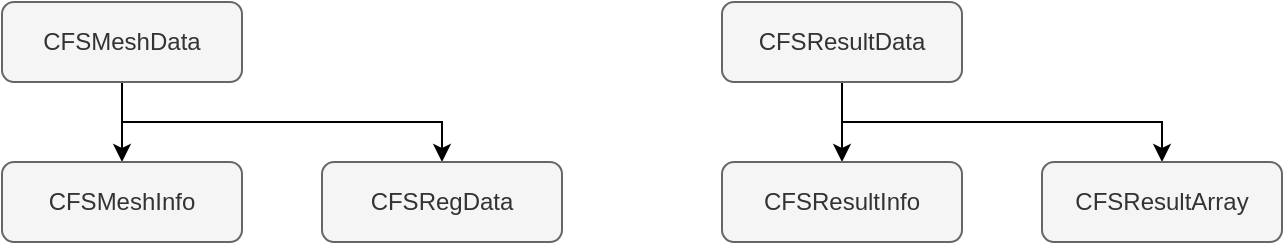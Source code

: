<mxfile version="24.2.5" type="device" pages="6">
  <diagram name="Page-1" id="GORWww174EwCNjl5X41q">
    <mxGraphModel dx="1434" dy="822" grid="1" gridSize="10" guides="1" tooltips="1" connect="1" arrows="1" fold="1" page="1" pageScale="1" pageWidth="827" pageHeight="1169" math="0" shadow="0">
      <root>
        <mxCell id="O-n_4JGX8ovtJosGf-Kp-0" />
        <mxCell id="O-n_4JGX8ovtJosGf-Kp-1" parent="O-n_4JGX8ovtJosGf-Kp-0" />
        <mxCell id="fwk0Oy7W2BTvmklu4H2G-15" style="edgeStyle=orthogonalEdgeStyle;rounded=0;orthogonalLoop=1;jettySize=auto;html=1;exitX=0.5;exitY=1;exitDx=0;exitDy=0;entryX=0.5;entryY=0;entryDx=0;entryDy=0;" parent="O-n_4JGX8ovtJosGf-Kp-1" source="fwk0Oy7W2BTvmklu4H2G-0" target="fwk0Oy7W2BTvmklu4H2G-1" edge="1">
          <mxGeometry relative="1" as="geometry" />
        </mxCell>
        <mxCell id="fwk0Oy7W2BTvmklu4H2G-16" style="edgeStyle=orthogonalEdgeStyle;rounded=0;orthogonalLoop=1;jettySize=auto;html=1;exitX=0.5;exitY=1;exitDx=0;exitDy=0;entryX=0.5;entryY=0;entryDx=0;entryDy=0;" parent="O-n_4JGX8ovtJosGf-Kp-1" source="fwk0Oy7W2BTvmklu4H2G-0" target="fwk0Oy7W2BTvmklu4H2G-2" edge="1">
          <mxGeometry relative="1" as="geometry" />
        </mxCell>
        <mxCell id="fwk0Oy7W2BTvmklu4H2G-0" value="CFSMeshData" style="rounded=1;whiteSpace=wrap;html=1;fillColor=#f5f5f5;fontColor=#333333;strokeColor=#666666;" parent="O-n_4JGX8ovtJosGf-Kp-1" vertex="1">
          <mxGeometry x="80" y="240" width="120" height="40" as="geometry" />
        </mxCell>
        <mxCell id="fwk0Oy7W2BTvmklu4H2G-1" value="CFSMeshInfo" style="rounded=1;whiteSpace=wrap;html=1;fillColor=#f5f5f5;fontColor=#333333;strokeColor=#666666;" parent="O-n_4JGX8ovtJosGf-Kp-1" vertex="1">
          <mxGeometry x="80" y="320" width="120" height="40" as="geometry" />
        </mxCell>
        <mxCell id="fwk0Oy7W2BTvmklu4H2G-2" value="CFSRegData" style="rounded=1;whiteSpace=wrap;html=1;fillColor=#f5f5f5;fontColor=#333333;strokeColor=#666666;" parent="O-n_4JGX8ovtJosGf-Kp-1" vertex="1">
          <mxGeometry x="240" y="320" width="120" height="40" as="geometry" />
        </mxCell>
        <mxCell id="fwk0Oy7W2BTvmklu4H2G-8" style="edgeStyle=orthogonalEdgeStyle;rounded=0;orthogonalLoop=1;jettySize=auto;html=1;exitX=0.5;exitY=1;exitDx=0;exitDy=0;entryX=0.5;entryY=0;entryDx=0;entryDy=0;" parent="O-n_4JGX8ovtJosGf-Kp-1" source="fwk0Oy7W2BTvmklu4H2G-4" target="fwk0Oy7W2BTvmklu4H2G-5" edge="1">
          <mxGeometry relative="1" as="geometry" />
        </mxCell>
        <mxCell id="fwk0Oy7W2BTvmklu4H2G-9" style="edgeStyle=orthogonalEdgeStyle;rounded=0;orthogonalLoop=1;jettySize=auto;html=1;exitX=0.5;exitY=1;exitDx=0;exitDy=0;entryX=0.5;entryY=0;entryDx=0;entryDy=0;" parent="O-n_4JGX8ovtJosGf-Kp-1" source="fwk0Oy7W2BTvmklu4H2G-4" target="fwk0Oy7W2BTvmklu4H2G-6" edge="1">
          <mxGeometry relative="1" as="geometry" />
        </mxCell>
        <mxCell id="fwk0Oy7W2BTvmklu4H2G-4" value="CFSResultData" style="rounded=1;whiteSpace=wrap;html=1;fillColor=#f5f5f5;fontColor=#333333;strokeColor=#666666;" parent="O-n_4JGX8ovtJosGf-Kp-1" vertex="1">
          <mxGeometry x="440" y="240" width="120" height="40" as="geometry" />
        </mxCell>
        <mxCell id="fwk0Oy7W2BTvmklu4H2G-5" value="CFSResultInfo" style="rounded=1;whiteSpace=wrap;html=1;fillColor=#f5f5f5;fontColor=#333333;strokeColor=#666666;" parent="O-n_4JGX8ovtJosGf-Kp-1" vertex="1">
          <mxGeometry x="440" y="320" width="120" height="40" as="geometry" />
        </mxCell>
        <mxCell id="fwk0Oy7W2BTvmklu4H2G-6" value="CFSResultArray" style="rounded=1;whiteSpace=wrap;html=1;fillColor=#f5f5f5;fontColor=#333333;strokeColor=#666666;" parent="O-n_4JGX8ovtJosGf-Kp-1" vertex="1">
          <mxGeometry x="600" y="320" width="120" height="40" as="geometry" />
        </mxCell>
      </root>
    </mxGraphModel>
  </diagram>
  <diagram id="qOEJrdRMchcxRtVpQqsM" name="Page-2">
    <mxGraphModel dx="1434" dy="822" grid="1" gridSize="10" guides="1" tooltips="1" connect="1" arrows="1" fold="1" page="1" pageScale="1" pageWidth="827" pageHeight="1169" math="0" shadow="0">
      <root>
        <mxCell id="0" />
        <mxCell id="1" parent="0" />
        <mxCell id="lhw6A8s5XD66u9EGGaQC-1" style="edgeStyle=orthogonalEdgeStyle;rounded=0;orthogonalLoop=1;jettySize=auto;html=1;exitX=0.5;exitY=1;exitDx=0;exitDy=0;entryX=0.5;entryY=0;entryDx=0;entryDy=0;" parent="1" source="lhw6A8s5XD66u9EGGaQC-6" target="lhw6A8s5XD66u9EGGaQC-7" edge="1">
          <mxGeometry relative="1" as="geometry" />
        </mxCell>
        <mxCell id="lhw6A8s5XD66u9EGGaQC-2" style="edgeStyle=orthogonalEdgeStyle;rounded=0;orthogonalLoop=1;jettySize=auto;html=1;exitX=0.5;exitY=1;exitDx=0;exitDy=0;entryX=0.5;entryY=0;entryDx=0;entryDy=0;" parent="1" source="lhw6A8s5XD66u9EGGaQC-6" target="lhw6A8s5XD66u9EGGaQC-8" edge="1">
          <mxGeometry relative="1" as="geometry" />
        </mxCell>
        <mxCell id="lhw6A8s5XD66u9EGGaQC-3" style="edgeStyle=orthogonalEdgeStyle;rounded=0;orthogonalLoop=1;jettySize=auto;html=1;exitX=0.5;exitY=1;exitDx=0;exitDy=0;entryX=0.5;entryY=0;entryDx=0;entryDy=0;" parent="1" source="lhw6A8s5XD66u9EGGaQC-6" target="lhw6A8s5XD66u9EGGaQC-13" edge="1">
          <mxGeometry relative="1" as="geometry" />
        </mxCell>
        <mxCell id="lhw6A8s5XD66u9EGGaQC-4" style="edgeStyle=orthogonalEdgeStyle;rounded=0;orthogonalLoop=1;jettySize=auto;html=1;exitX=0.5;exitY=1;exitDx=0;exitDy=0;entryX=0.5;entryY=0;entryDx=0;entryDy=0;" parent="1" source="lhw6A8s5XD66u9EGGaQC-6" target="lhw6A8s5XD66u9EGGaQC-14" edge="1">
          <mxGeometry relative="1" as="geometry" />
        </mxCell>
        <mxCell id="lhw6A8s5XD66u9EGGaQC-5" style="edgeStyle=orthogonalEdgeStyle;rounded=0;orthogonalLoop=1;jettySize=auto;html=1;exitX=0.5;exitY=1;exitDx=0;exitDy=0;entryX=0.5;entryY=0;entryDx=0;entryDy=0;" parent="1" source="lhw6A8s5XD66u9EGGaQC-6" target="lhw6A8s5XD66u9EGGaQC-15" edge="1">
          <mxGeometry relative="1" as="geometry" />
        </mxCell>
        <mxCell id="lhw6A8s5XD66u9EGGaQC-6" value="CFSMeshData object" style="rounded=1;whiteSpace=wrap;html=1;fillColor=#fff2cc;strokeColor=#d6b656;" parent="1" vertex="1">
          <mxGeometry x="120" y="280" width="760" height="40" as="geometry" />
        </mxCell>
        <mxCell id="lhw6A8s5XD66u9EGGaQC-7" value="MeshInfo" style="rounded=1;whiteSpace=wrap;html=1;fillColor=#ffe6cc;strokeColor=#d79b00;" parent="1" vertex="1">
          <mxGeometry x="120" y="360" width="120" height="40" as="geometry" />
        </mxCell>
        <mxCell id="lhw6A8s5XD66u9EGGaQC-8" value="Regions" style="rounded=1;whiteSpace=wrap;html=1;fillColor=#ffe6cc;strokeColor=#d79b00;" parent="1" vertex="1">
          <mxGeometry x="280" y="360" width="120" height="40" as="geometry" />
        </mxCell>
        <mxCell id="lhw6A8s5XD66u9EGGaQC-9" value="CFSMeshInfo" style="rounded=1;whiteSpace=wrap;html=1;fillColor=#f5f5f5;fontColor=#333333;strokeColor=#666666;" parent="1" vertex="1">
          <mxGeometry x="120" y="400" width="120" height="40" as="geometry" />
        </mxCell>
        <mxCell id="lhw6A8s5XD66u9EGGaQC-10" value="CFSRegData" style="rounded=1;whiteSpace=wrap;html=1;fillColor=#f5f5f5;fontColor=#333333;strokeColor=#666666;" parent="1" vertex="1">
          <mxGeometry x="280" y="400" width="120" height="40" as="geometry" />
        </mxCell>
        <mxCell id="lhw6A8s5XD66u9EGGaQC-11" value="CFSRegData" style="rounded=1;whiteSpace=wrap;html=1;fillColor=#f5f5f5;fontColor=#333333;strokeColor=#666666;" parent="1" vertex="1">
          <mxGeometry x="280" y="440" width="120" height="40" as="geometry" />
        </mxCell>
        <mxCell id="lhw6A8s5XD66u9EGGaQC-12" value="CFSRegData" style="rounded=1;whiteSpace=wrap;html=1;fillColor=#f5f5f5;fontColor=#333333;strokeColor=#666666;" parent="1" vertex="1">
          <mxGeometry x="280" y="480" width="120" height="40" as="geometry" />
        </mxCell>
        <mxCell id="lhw6A8s5XD66u9EGGaQC-13" value="Coordinates" style="rounded=1;whiteSpace=wrap;html=1;fillColor=#ffe6cc;strokeColor=#d79b00;" parent="1" vertex="1">
          <mxGeometry x="440" y="360" width="120" height="40" as="geometry" />
        </mxCell>
        <mxCell id="lhw6A8s5XD66u9EGGaQC-14" value="Connectivity" style="rounded=1;whiteSpace=wrap;html=1;fillColor=#ffe6cc;strokeColor=#d79b00;" parent="1" vertex="1">
          <mxGeometry x="600" y="360" width="120" height="40" as="geometry" />
        </mxCell>
        <mxCell id="lhw6A8s5XD66u9EGGaQC-15" value="Types" style="rounded=1;whiteSpace=wrap;html=1;fillColor=#ffe6cc;strokeColor=#d79b00;" parent="1" vertex="1">
          <mxGeometry x="760" y="360" width="120" height="40" as="geometry" />
        </mxCell>
        <mxCell id="lhw6A8s5XD66u9EGGaQC-16" value="numpy.ndarray" style="rounded=1;whiteSpace=wrap;html=1;fillColor=#f5f5f5;fontColor=#333333;strokeColor=#666666;" parent="1" vertex="1">
          <mxGeometry x="440" y="400" width="120" height="40" as="geometry" />
        </mxCell>
        <mxCell id="lhw6A8s5XD66u9EGGaQC-17" value="numpy.ndarray" style="rounded=1;whiteSpace=wrap;html=1;fillColor=#f5f5f5;fontColor=#333333;strokeColor=#666666;" parent="1" vertex="1">
          <mxGeometry x="600" y="400" width="120" height="40" as="geometry" />
        </mxCell>
        <mxCell id="lhw6A8s5XD66u9EGGaQC-18" value="numpy.ndarray" style="rounded=1;whiteSpace=wrap;html=1;fillColor=#f5f5f5;fontColor=#333333;strokeColor=#666666;" parent="1" vertex="1">
          <mxGeometry x="760" y="400" width="120" height="40" as="geometry" />
        </mxCell>
      </root>
    </mxGraphModel>
  </diagram>
  <diagram id="b7B1ywzsbERHk_eLvwhG" name="Page-3">
    <mxGraphModel dx="1434" dy="822" grid="1" gridSize="10" guides="1" tooltips="1" connect="1" arrows="1" fold="1" page="1" pageScale="1" pageWidth="827" pageHeight="1169" math="0" shadow="0">
      <root>
        <mxCell id="0" />
        <mxCell id="1" parent="0" />
        <mxCell id="2R4-ejPmuQ6YGznsxVQb-1" style="edgeStyle=orthogonalEdgeStyle;rounded=0;orthogonalLoop=1;jettySize=auto;html=1;exitX=0.5;exitY=1;exitDx=0;exitDy=0;entryX=0.5;entryY=0;entryDx=0;entryDy=0;" parent="1" source="2R4-ejPmuQ6YGznsxVQb-6" target="2R4-ejPmuQ6YGznsxVQb-7" edge="1">
          <mxGeometry relative="1" as="geometry" />
        </mxCell>
        <mxCell id="2R4-ejPmuQ6YGznsxVQb-2" style="edgeStyle=orthogonalEdgeStyle;rounded=0;orthogonalLoop=1;jettySize=auto;html=1;exitX=0.5;exitY=1;exitDx=0;exitDy=0;entryX=0.5;entryY=0;entryDx=0;entryDy=0;" parent="1" source="2R4-ejPmuQ6YGznsxVQb-6" target="2R4-ejPmuQ6YGznsxVQb-8" edge="1">
          <mxGeometry relative="1" as="geometry" />
        </mxCell>
        <mxCell id="2R4-ejPmuQ6YGznsxVQb-3" style="edgeStyle=orthogonalEdgeStyle;rounded=0;orthogonalLoop=1;jettySize=auto;html=1;exitX=0.5;exitY=1;exitDx=0;exitDy=0;entryX=0.5;entryY=0;entryDx=0;entryDy=0;" parent="1" source="2R4-ejPmuQ6YGznsxVQb-6" target="2R4-ejPmuQ6YGznsxVQb-9" edge="1">
          <mxGeometry relative="1" as="geometry" />
        </mxCell>
        <mxCell id="2R4-ejPmuQ6YGznsxVQb-4" style="edgeStyle=orthogonalEdgeStyle;rounded=0;orthogonalLoop=1;jettySize=auto;html=1;exitX=0.5;exitY=1;exitDx=0;exitDy=0;entryX=0.5;entryY=0;entryDx=0;entryDy=0;" parent="1" source="2R4-ejPmuQ6YGznsxVQb-6" target="2R4-ejPmuQ6YGznsxVQb-10" edge="1">
          <mxGeometry relative="1" as="geometry" />
        </mxCell>
        <mxCell id="2R4-ejPmuQ6YGznsxVQb-5" style="edgeStyle=orthogonalEdgeStyle;rounded=0;orthogonalLoop=1;jettySize=auto;html=1;exitX=0.5;exitY=1;exitDx=0;exitDy=0;entryX=0.5;entryY=0;entryDx=0;entryDy=0;" parent="1" source="2R4-ejPmuQ6YGznsxVQb-6" target="2R4-ejPmuQ6YGznsxVQb-11" edge="1">
          <mxGeometry relative="1" as="geometry" />
        </mxCell>
        <mxCell id="2R4-ejPmuQ6YGznsxVQb-6" value="CFSRegData object" style="rounded=1;whiteSpace=wrap;html=1;fillColor=#fff2cc;strokeColor=#d6b656;" parent="1" vertex="1">
          <mxGeometry x="120" y="520" width="760" height="40" as="geometry" />
        </mxCell>
        <mxCell id="2R4-ejPmuQ6YGznsxVQb-7" value="Name" style="rounded=1;whiteSpace=wrap;html=1;fillColor=#ffe6cc;strokeColor=#d79b00;" parent="1" vertex="1">
          <mxGeometry x="120" y="600" width="120" height="40" as="geometry" />
        </mxCell>
        <mxCell id="2R4-ejPmuQ6YGznsxVQb-8" value="Nodes" style="rounded=1;whiteSpace=wrap;html=1;fillColor=#ffe6cc;strokeColor=#d79b00;" parent="1" vertex="1">
          <mxGeometry x="280" y="600" width="120" height="40" as="geometry" />
        </mxCell>
        <mxCell id="2R4-ejPmuQ6YGznsxVQb-9" value="Elements" style="rounded=1;whiteSpace=wrap;html=1;fillColor=#ffe6cc;strokeColor=#d79b00;" parent="1" vertex="1">
          <mxGeometry x="440" y="600" width="120" height="40" as="geometry" />
        </mxCell>
        <mxCell id="2R4-ejPmuQ6YGznsxVQb-10" value="Dimension" style="rounded=1;whiteSpace=wrap;html=1;fillColor=#ffe6cc;strokeColor=#d79b00;" parent="1" vertex="1">
          <mxGeometry x="600" y="600" width="120" height="40" as="geometry" />
        </mxCell>
        <mxCell id="2R4-ejPmuQ6YGznsxVQb-11" value="IsGroup" style="rounded=1;whiteSpace=wrap;html=1;fillColor=#ffe6cc;strokeColor=#d79b00;" parent="1" vertex="1">
          <mxGeometry x="760" y="600" width="120" height="40" as="geometry" />
        </mxCell>
        <mxCell id="2R4-ejPmuQ6YGznsxVQb-12" value="numpy.ndarray" style="rounded=1;whiteSpace=wrap;html=1;fillColor=#f5f5f5;fontColor=#333333;strokeColor=#666666;" parent="1" vertex="1">
          <mxGeometry x="280" y="640" width="120" height="40" as="geometry" />
        </mxCell>
        <mxCell id="2R4-ejPmuQ6YGznsxVQb-13" value="numpy.ndarray" style="rounded=1;whiteSpace=wrap;html=1;fillColor=#f5f5f5;fontColor=#333333;strokeColor=#666666;" parent="1" vertex="1">
          <mxGeometry x="440" y="640" width="120" height="40" as="geometry" />
        </mxCell>
        <mxCell id="2R4-ejPmuQ6YGznsxVQb-14" value="int" style="rounded=1;whiteSpace=wrap;html=1;fillColor=#f5f5f5;fontColor=#333333;strokeColor=#666666;" parent="1" vertex="1">
          <mxGeometry x="600" y="640" width="120" height="40" as="geometry" />
        </mxCell>
        <mxCell id="2R4-ejPmuQ6YGznsxVQb-15" value="bool" style="rounded=1;whiteSpace=wrap;html=1;fillColor=#f5f5f5;fontColor=#333333;strokeColor=#666666;" parent="1" vertex="1">
          <mxGeometry x="760" y="640" width="120" height="40" as="geometry" />
        </mxCell>
        <mxCell id="2R4-ejPmuQ6YGznsxVQb-16" value="str" style="rounded=1;whiteSpace=wrap;html=1;fillColor=#f5f5f5;fontColor=#333333;strokeColor=#666666;" parent="1" vertex="1">
          <mxGeometry x="120" y="640" width="120" height="40" as="geometry" />
        </mxCell>
      </root>
    </mxGraphModel>
  </diagram>
  <diagram id="M0kQHwcc3P6htCn-EVzE" name="Page-4">
    <mxGraphModel dx="1434" dy="-347" grid="1" gridSize="10" guides="1" tooltips="1" connect="1" arrows="1" fold="1" page="1" pageScale="1" pageWidth="827" pageHeight="1169" math="0" shadow="0">
      <root>
        <mxCell id="0" />
        <mxCell id="1" parent="0" />
        <mxCell id="rZRJt_9YZqW8NxeU_I9Z-1" style="edgeStyle=orthogonalEdgeStyle;rounded=0;orthogonalLoop=1;jettySize=auto;html=1;exitX=0.5;exitY=1;exitDx=0;exitDy=0;entryX=0.5;entryY=0;entryDx=0;entryDy=0;" parent="1" source="rZRJt_9YZqW8NxeU_I9Z-6" target="rZRJt_9YZqW8NxeU_I9Z-9" edge="1">
          <mxGeometry relative="1" as="geometry" />
        </mxCell>
        <mxCell id="rZRJt_9YZqW8NxeU_I9Z-2" style="edgeStyle=orthogonalEdgeStyle;rounded=0;orthogonalLoop=1;jettySize=auto;html=1;exitX=0.5;exitY=1;exitDx=0;exitDy=0;entryX=0.5;entryY=0;entryDx=0;entryDy=0;" parent="1" source="rZRJt_9YZqW8NxeU_I9Z-6" target="rZRJt_9YZqW8NxeU_I9Z-8" edge="1">
          <mxGeometry relative="1" as="geometry" />
        </mxCell>
        <mxCell id="rZRJt_9YZqW8NxeU_I9Z-3" style="edgeStyle=orthogonalEdgeStyle;rounded=0;orthogonalLoop=1;jettySize=auto;html=1;exitX=0.5;exitY=1;exitDx=0;exitDy=0;" parent="1" source="rZRJt_9YZqW8NxeU_I9Z-6" target="rZRJt_9YZqW8NxeU_I9Z-10" edge="1">
          <mxGeometry relative="1" as="geometry" />
        </mxCell>
        <mxCell id="rZRJt_9YZqW8NxeU_I9Z-4" style="edgeStyle=orthogonalEdgeStyle;rounded=0;orthogonalLoop=1;jettySize=auto;html=1;exitX=0.5;exitY=1;exitDx=0;exitDy=0;" parent="1" source="rZRJt_9YZqW8NxeU_I9Z-6" target="rZRJt_9YZqW8NxeU_I9Z-11" edge="1">
          <mxGeometry relative="1" as="geometry" />
        </mxCell>
        <mxCell id="rZRJt_9YZqW8NxeU_I9Z-5" style="edgeStyle=orthogonalEdgeStyle;rounded=0;orthogonalLoop=1;jettySize=auto;html=1;exitX=0.5;exitY=1;exitDx=0;exitDy=0;entryX=0.5;entryY=0;entryDx=0;entryDy=0;" parent="1" source="rZRJt_9YZqW8NxeU_I9Z-6" target="rZRJt_9YZqW8NxeU_I9Z-12" edge="1">
          <mxGeometry relative="1" as="geometry" />
        </mxCell>
        <mxCell id="rZRJt_9YZqW8NxeU_I9Z-6" value="CFSResultData object" style="rounded=1;whiteSpace=wrap;html=1;fillColor=#fff2cc;strokeColor=#d6b656;" parent="1" vertex="1">
          <mxGeometry x="40" y="1280" width="760" height="40" as="geometry" />
        </mxCell>
        <mxCell id="rZRJt_9YZqW8NxeU_I9Z-7" value="cfs_analysis_type" style="rounded=1;whiteSpace=wrap;html=1;fillColor=#f5f5f5;fontColor=#333333;strokeColor=#666666;" parent="1" vertex="1">
          <mxGeometry x="40" y="1400" width="120" height="40" as="geometry" />
        </mxCell>
        <mxCell id="rZRJt_9YZqW8NxeU_I9Z-8" value="MultiStepID" style="rounded=1;whiteSpace=wrap;html=1;fillColor=#ffe6cc;strokeColor=#d79b00;" parent="1" vertex="1">
          <mxGeometry x="200" y="1360" width="120" height="40" as="geometry" />
        </mxCell>
        <mxCell id="rZRJt_9YZqW8NxeU_I9Z-9" value="AnalysisType" style="rounded=1;whiteSpace=wrap;html=1;fillColor=#ffe6cc;strokeColor=#d79b00;" parent="1" vertex="1">
          <mxGeometry x="40" y="1360" width="120" height="40" as="geometry" />
        </mxCell>
        <mxCell id="rZRJt_9YZqW8NxeU_I9Z-10" value="Data" style="rounded=1;whiteSpace=wrap;html=1;fillColor=#ffe6cc;strokeColor=#d79b00;" parent="1" vertex="1">
          <mxGeometry x="360" y="1360" width="120" height="40" as="geometry" />
        </mxCell>
        <mxCell id="rZRJt_9YZqW8NxeU_I9Z-11" value="ResultInfo" style="rounded=1;whiteSpace=wrap;html=1;fillColor=#e1d5e7;strokeColor=#9673a6;" parent="1" vertex="1">
          <mxGeometry x="520" y="1360" width="120" height="40" as="geometry" />
        </mxCell>
        <mxCell id="rZRJt_9YZqW8NxeU_I9Z-12" value="StepValues" style="rounded=1;whiteSpace=wrap;html=1;fillColor=#e1d5e7;strokeColor=#9673a6;" parent="1" vertex="1">
          <mxGeometry x="680" y="1360" width="120" height="40" as="geometry" />
        </mxCell>
        <mxCell id="rZRJt_9YZqW8NxeU_I9Z-13" value="int" style="rounded=1;whiteSpace=wrap;html=1;fillColor=#f5f5f5;fontColor=#333333;strokeColor=#666666;" parent="1" vertex="1">
          <mxGeometry x="200" y="1400" width="120" height="40" as="geometry" />
        </mxCell>
        <mxCell id="rZRJt_9YZqW8NxeU_I9Z-14" value="numpy.ndarray" style="rounded=1;whiteSpace=wrap;html=1;fillColor=#f5f5f5;fontColor=#333333;strokeColor=#666666;" parent="1" vertex="1">
          <mxGeometry x="680" y="1400" width="120" height="40" as="geometry" />
        </mxCell>
        <mxCell id="rZRJt_9YZqW8NxeU_I9Z-15" value="CFSResultArray" style="rounded=1;whiteSpace=wrap;html=1;fillColor=#f5f5f5;fontColor=#333333;strokeColor=#666666;" parent="1" vertex="1">
          <mxGeometry x="360" y="1400" width="120" height="40" as="geometry" />
        </mxCell>
        <mxCell id="rZRJt_9YZqW8NxeU_I9Z-16" value="CFSResultInfo" style="rounded=1;whiteSpace=wrap;html=1;fillColor=#f5f5f5;fontColor=#333333;strokeColor=#666666;" parent="1" vertex="1">
          <mxGeometry x="520" y="1400" width="120" height="40" as="geometry" />
        </mxCell>
        <mxCell id="rZRJt_9YZqW8NxeU_I9Z-17" value="CFSResultArray" style="rounded=1;whiteSpace=wrap;html=1;fillColor=#f5f5f5;fontColor=#333333;strokeColor=#666666;" parent="1" vertex="1">
          <mxGeometry x="360" y="1440" width="120" height="40" as="geometry" />
        </mxCell>
        <mxCell id="rZRJt_9YZqW8NxeU_I9Z-18" value="CFSResultArray" style="rounded=1;whiteSpace=wrap;html=1;fillColor=#f5f5f5;fontColor=#333333;strokeColor=#666666;" parent="1" vertex="1">
          <mxGeometry x="360" y="1480" width="120" height="40" as="geometry" />
        </mxCell>
        <mxCell id="rZRJt_9YZqW8NxeU_I9Z-19" value="CFSResultInfo" style="rounded=1;whiteSpace=wrap;html=1;fillColor=#f5f5f5;fontColor=#333333;strokeColor=#666666;" parent="1" vertex="1">
          <mxGeometry x="520" y="1440" width="120" height="40" as="geometry" />
        </mxCell>
        <mxCell id="rZRJt_9YZqW8NxeU_I9Z-20" value="CFSResultInfo" style="rounded=1;whiteSpace=wrap;html=1;fillColor=#f5f5f5;fontColor=#333333;strokeColor=#666666;" parent="1" vertex="1">
          <mxGeometry x="520" y="1480" width="120" height="40" as="geometry" />
        </mxCell>
      </root>
    </mxGraphModel>
  </diagram>
  <diagram id="ZH08NtW8nQ2Gl8iH_SZN" name="Page-5">
    <mxGraphModel dx="1434" dy="-347" grid="1" gridSize="10" guides="1" tooltips="1" connect="1" arrows="1" fold="1" page="1" pageScale="1" pageWidth="827" pageHeight="1169" math="0" shadow="0">
      <root>
        <mxCell id="0" />
        <mxCell id="1" parent="0" />
        <mxCell id="7zzRHOXIroybPSx4t4YR-43" style="edgeStyle=orthogonalEdgeStyle;rounded=0;orthogonalLoop=1;jettySize=auto;html=1;exitX=0.5;exitY=1;exitDx=0;exitDy=0;entryX=0.5;entryY=0;entryDx=0;entryDy=0;" parent="1" source="7zzRHOXIroybPSx4t4YR-6" target="7zzRHOXIroybPSx4t4YR-33" edge="1">
          <mxGeometry relative="1" as="geometry">
            <Array as="points">
              <mxPoint x="580" y="1260" />
              <mxPoint x="220" y="1260" />
            </Array>
          </mxGeometry>
        </mxCell>
        <mxCell id="7zzRHOXIroybPSx4t4YR-45" style="edgeStyle=orthogonalEdgeStyle;rounded=0;orthogonalLoop=1;jettySize=auto;html=1;exitX=0.5;exitY=1;exitDx=0;exitDy=0;entryX=0.5;entryY=0;entryDx=0;entryDy=0;" parent="1" source="7zzRHOXIroybPSx4t4YR-6" target="7zzRHOXIroybPSx4t4YR-35" edge="1">
          <mxGeometry relative="1" as="geometry">
            <Array as="points">
              <mxPoint x="580" y="1260" />
              <mxPoint x="380" y="1260" />
            </Array>
          </mxGeometry>
        </mxCell>
        <mxCell id="7zzRHOXIroybPSx4t4YR-46" style="edgeStyle=orthogonalEdgeStyle;rounded=0;orthogonalLoop=1;jettySize=auto;html=1;exitX=0.5;exitY=1;exitDx=0;exitDy=0;entryX=0.5;entryY=0;entryDx=0;entryDy=0;" parent="1" source="7zzRHOXIroybPSx4t4YR-6" target="7zzRHOXIroybPSx4t4YR-37" edge="1">
          <mxGeometry relative="1" as="geometry">
            <Array as="points">
              <mxPoint x="580" y="1260" />
              <mxPoint x="540" y="1260" />
            </Array>
          </mxGeometry>
        </mxCell>
        <mxCell id="7zzRHOXIroybPSx4t4YR-47" style="edgeStyle=orthogonalEdgeStyle;rounded=0;orthogonalLoop=1;jettySize=auto;html=1;exitX=0.5;exitY=1;exitDx=0;exitDy=0;entryX=0.5;entryY=0;entryDx=0;entryDy=0;" parent="1" source="7zzRHOXIroybPSx4t4YR-6" target="7zzRHOXIroybPSx4t4YR-39" edge="1">
          <mxGeometry relative="1" as="geometry">
            <Array as="points">
              <mxPoint x="580" y="1260" />
              <mxPoint x="700" y="1260" />
            </Array>
          </mxGeometry>
        </mxCell>
        <mxCell id="7zzRHOXIroybPSx4t4YR-48" style="edgeStyle=orthogonalEdgeStyle;rounded=0;orthogonalLoop=1;jettySize=auto;html=1;exitX=0.5;exitY=1;exitDx=0;exitDy=0;entryX=0.5;entryY=0;entryDx=0;entryDy=0;" parent="1" source="7zzRHOXIroybPSx4t4YR-6" target="7zzRHOXIroybPSx4t4YR-41" edge="1">
          <mxGeometry relative="1" as="geometry">
            <Array as="points">
              <mxPoint x="580" y="1260" />
              <mxPoint x="860" y="1260" />
            </Array>
          </mxGeometry>
        </mxCell>
        <mxCell id="7zzRHOXIroybPSx4t4YR-49" style="edgeStyle=orthogonalEdgeStyle;rounded=0;orthogonalLoop=1;jettySize=auto;html=1;exitX=0.5;exitY=1;exitDx=0;exitDy=0;entryX=0.5;entryY=0;entryDx=0;entryDy=0;" parent="1" source="7zzRHOXIroybPSx4t4YR-6" target="7zzRHOXIroybPSx4t4YR-9" edge="1">
          <mxGeometry relative="1" as="geometry" />
        </mxCell>
        <mxCell id="7zzRHOXIroybPSx4t4YR-50" style="edgeStyle=orthogonalEdgeStyle;rounded=0;orthogonalLoop=1;jettySize=auto;html=1;exitX=0.5;exitY=1;exitDx=0;exitDy=0;entryX=0.5;entryY=0;entryDx=0;entryDy=0;" parent="1" source="7zzRHOXIroybPSx4t4YR-6" target="7zzRHOXIroybPSx4t4YR-8" edge="1">
          <mxGeometry relative="1" as="geometry" />
        </mxCell>
        <mxCell id="7zzRHOXIroybPSx4t4YR-51" style="edgeStyle=orthogonalEdgeStyle;rounded=0;orthogonalLoop=1;jettySize=auto;html=1;exitX=0.5;exitY=1;exitDx=0;exitDy=0;entryX=0.5;entryY=0;entryDx=0;entryDy=0;" parent="1" source="7zzRHOXIroybPSx4t4YR-6" target="7zzRHOXIroybPSx4t4YR-10" edge="1">
          <mxGeometry relative="1" as="geometry" />
        </mxCell>
        <mxCell id="7zzRHOXIroybPSx4t4YR-52" style="edgeStyle=orthogonalEdgeStyle;rounded=0;orthogonalLoop=1;jettySize=auto;html=1;exitX=0.5;exitY=1;exitDx=0;exitDy=0;entryX=0.5;entryY=0;entryDx=0;entryDy=0;" parent="1" source="7zzRHOXIroybPSx4t4YR-6" target="7zzRHOXIroybPSx4t4YR-23" edge="1">
          <mxGeometry relative="1" as="geometry" />
        </mxCell>
        <mxCell id="7zzRHOXIroybPSx4t4YR-53" style="edgeStyle=orthogonalEdgeStyle;rounded=0;orthogonalLoop=1;jettySize=auto;html=1;exitX=0.5;exitY=1;exitDx=0;exitDy=0;entryX=0.5;entryY=0;entryDx=0;entryDy=0;" parent="1" source="7zzRHOXIroybPSx4t4YR-6" target="7zzRHOXIroybPSx4t4YR-25" edge="1">
          <mxGeometry relative="1" as="geometry" />
        </mxCell>
        <mxCell id="7zzRHOXIroybPSx4t4YR-6" value="CFSResultArray object" style="rounded=1;whiteSpace=wrap;html=1;fillColor=#fff2cc;strokeColor=#d6b656;" parent="1" vertex="1">
          <mxGeometry x="240" y="1200" width="680" height="40" as="geometry" />
        </mxCell>
        <mxCell id="7zzRHOXIroybPSx4t4YR-7" value="cfs_analysis_type" style="rounded=1;whiteSpace=wrap;html=1;fillColor=#f5f5f5;fontColor=#333333;strokeColor=#666666;" parent="1" vertex="1">
          <mxGeometry x="80" y="1320" width="120" height="40" as="geometry" />
        </mxCell>
        <mxCell id="7zzRHOXIroybPSx4t4YR-8" value="DimNames" style="rounded=1;whiteSpace=wrap;html=1;fillColor=#ffe6cc;strokeColor=#d79b00;" parent="1" vertex="1">
          <mxGeometry x="240" y="1280" width="120" height="40" as="geometry" />
        </mxCell>
        <mxCell id="7zzRHOXIroybPSx4t4YR-9" value="AnalysisType" style="rounded=1;whiteSpace=wrap;html=1;fillColor=#ffe6cc;strokeColor=#d79b00;" parent="1" vertex="1">
          <mxGeometry x="80" y="1280" width="120" height="40" as="geometry" />
        </mxCell>
        <mxCell id="7zzRHOXIroybPSx4t4YR-10" value="IsComplex" style="rounded=1;whiteSpace=wrap;html=1;fillColor=#ffe6cc;strokeColor=#d79b00;" parent="1" vertex="1">
          <mxGeometry x="400" y="1280" width="120" height="40" as="geometry" />
        </mxCell>
        <mxCell id="7zzRHOXIroybPSx4t4YR-13" value="List[str]" style="rounded=1;whiteSpace=wrap;html=1;fillColor=#f5f5f5;fontColor=#333333;strokeColor=#666666;" parent="1" vertex="1">
          <mxGeometry x="240" y="1320" width="120" height="40" as="geometry" />
        </mxCell>
        <mxCell id="7zzRHOXIroybPSx4t4YR-15" value="bool" style="rounded=1;whiteSpace=wrap;html=1;fillColor=#f5f5f5;fontColor=#333333;strokeColor=#666666;" parent="1" vertex="1">
          <mxGeometry x="400" y="1320" width="120" height="40" as="geometry" />
        </mxCell>
        <mxCell id="7zzRHOXIroybPSx4t4YR-22" value="Inheritage" style="edgeStyle=orthogonalEdgeStyle;rounded=0;orthogonalLoop=1;jettySize=auto;html=1;exitX=0.5;exitY=0;exitDx=0;exitDy=0;entryX=0.5;entryY=0;entryDx=0;entryDy=0;dashed=1;" parent="1" source="7zzRHOXIroybPSx4t4YR-21" target="7zzRHOXIroybPSx4t4YR-6" edge="1">
          <mxGeometry x="-0.182" relative="1" as="geometry">
            <mxPoint as="offset" />
          </mxGeometry>
        </mxCell>
        <mxCell id="7zzRHOXIroybPSx4t4YR-21" value="numpy.ndarray" style="rounded=1;whiteSpace=wrap;html=1;fillColor=#f5f5f5;fontColor=#333333;strokeColor=#666666;" parent="1" vertex="1">
          <mxGeometry x="80" y="1200" width="120" height="40" as="geometry" />
        </mxCell>
        <mxCell id="7zzRHOXIroybPSx4t4YR-23" value="MultiStepID" style="rounded=1;whiteSpace=wrap;html=1;fillColor=#ffe6cc;strokeColor=#d79b00;" parent="1" vertex="1">
          <mxGeometry x="560" y="1280" width="120" height="40" as="geometry" />
        </mxCell>
        <mxCell id="7zzRHOXIroybPSx4t4YR-24" value="int" style="rounded=1;whiteSpace=wrap;html=1;fillColor=#f5f5f5;fontColor=#333333;strokeColor=#666666;" parent="1" vertex="1">
          <mxGeometry x="560" y="1320" width="120" height="40" as="geometry" />
        </mxCell>
        <mxCell id="7zzRHOXIroybPSx4t4YR-25" value="Quantity" style="rounded=1;whiteSpace=wrap;html=1;fillColor=#ffe6cc;strokeColor=#d79b00;" parent="1" vertex="1">
          <mxGeometry x="720" y="1280" width="120" height="40" as="geometry" />
        </mxCell>
        <mxCell id="7zzRHOXIroybPSx4t4YR-26" value="str" style="rounded=1;whiteSpace=wrap;html=1;fillColor=#f5f5f5;fontColor=#333333;strokeColor=#666666;" parent="1" vertex="1">
          <mxGeometry x="720" y="1320" width="120" height="40" as="geometry" />
        </mxCell>
        <mxCell id="7zzRHOXIroybPSx4t4YR-33" value="Region" style="rounded=1;whiteSpace=wrap;html=1;fillColor=#ffe6cc;strokeColor=#d79b00;" parent="1" vertex="1">
          <mxGeometry x="160" y="1400" width="120" height="40" as="geometry" />
        </mxCell>
        <mxCell id="7zzRHOXIroybPSx4t4YR-34" value="cfs_analysis_type" style="rounded=1;whiteSpace=wrap;html=1;fillColor=#f5f5f5;fontColor=#333333;strokeColor=#666666;" parent="1" vertex="1">
          <mxGeometry x="160" y="1440" width="120" height="40" as="geometry" />
        </mxCell>
        <mxCell id="7zzRHOXIroybPSx4t4YR-35" value="ResType" style="rounded=1;whiteSpace=wrap;html=1;fillColor=#ffe6cc;strokeColor=#d79b00;" parent="1" vertex="1">
          <mxGeometry x="320" y="1400" width="120" height="40" as="geometry" />
        </mxCell>
        <mxCell id="7zzRHOXIroybPSx4t4YR-36" value="cfs_result_type" style="rounded=1;whiteSpace=wrap;html=1;fillColor=#f5f5f5;fontColor=#333333;strokeColor=#666666;" parent="1" vertex="1">
          <mxGeometry x="320" y="1440" width="120" height="40" as="geometry" />
        </mxCell>
        <mxCell id="7zzRHOXIroybPSx4t4YR-37" value="StepValues" style="rounded=1;whiteSpace=wrap;html=1;fillColor=#ffe6cc;strokeColor=#d79b00;" parent="1" vertex="1">
          <mxGeometry x="480" y="1400" width="120" height="40" as="geometry" />
        </mxCell>
        <mxCell id="7zzRHOXIroybPSx4t4YR-38" value="numpy.ndarray" style="rounded=1;whiteSpace=wrap;html=1;fillColor=#f5f5f5;fontColor=#333333;strokeColor=#666666;" parent="1" vertex="1">
          <mxGeometry x="480" y="1440" width="120" height="40" as="geometry" />
        </mxCell>
        <mxCell id="7zzRHOXIroybPSx4t4YR-39" value="ResultInfo" style="rounded=1;whiteSpace=wrap;html=1;fillColor=#e1d5e7;strokeColor=#9673a6;" parent="1" vertex="1">
          <mxGeometry x="640" y="1400" width="120" height="40" as="geometry" />
        </mxCell>
        <mxCell id="7zzRHOXIroybPSx4t4YR-40" value="CFSResultInfo" style="rounded=1;whiteSpace=wrap;html=1;fillColor=#f5f5f5;fontColor=#333333;strokeColor=#666666;" parent="1" vertex="1">
          <mxGeometry x="640" y="1440" width="120" height="40" as="geometry" />
        </mxCell>
        <mxCell id="7zzRHOXIroybPSx4t4YR-41" value="MetaData" style="rounded=1;whiteSpace=wrap;html=1;fillColor=#e1d5e7;strokeColor=#9673a6;" parent="1" vertex="1">
          <mxGeometry x="800" y="1400" width="120" height="40" as="geometry" />
        </mxCell>
        <mxCell id="7zzRHOXIroybPSx4t4YR-42" value="dict" style="rounded=1;whiteSpace=wrap;html=1;fillColor=#f5f5f5;fontColor=#333333;strokeColor=#666666;" parent="1" vertex="1">
          <mxGeometry x="800" y="1440" width="120" height="40" as="geometry" />
        </mxCell>
      </root>
    </mxGraphModel>
  </diagram>
  <diagram id="-NOHwdqmafpYIj3BXDVQ" name="Page-6">
    <mxGraphModel dx="1434" dy="-347" grid="1" gridSize="10" guides="1" tooltips="1" connect="1" arrows="1" fold="1" page="1" pageScale="1" pageWidth="827" pageHeight="1169" math="0" shadow="0">
      <root>
        <mxCell id="0" />
        <mxCell id="1" parent="0" />
        <mxCell id="uLYA5za88xOzGnQeQRGK-1" style="edgeStyle=orthogonalEdgeStyle;rounded=0;orthogonalLoop=1;jettySize=auto;html=1;exitX=0.5;exitY=1;exitDx=0;exitDy=0;entryX=0.5;entryY=0;entryDx=0;entryDy=0;" edge="1" parent="1" source="uLYA5za88xOzGnQeQRGK-11" target="uLYA5za88xOzGnQeQRGK-24">
          <mxGeometry relative="1" as="geometry">
            <Array as="points">
              <mxPoint x="500" y="1260" />
              <mxPoint x="220" y="1260" />
            </Array>
          </mxGeometry>
        </mxCell>
        <mxCell id="uLYA5za88xOzGnQeQRGK-2" style="edgeStyle=orthogonalEdgeStyle;rounded=0;orthogonalLoop=1;jettySize=auto;html=1;exitX=0.5;exitY=1;exitDx=0;exitDy=0;entryX=0.5;entryY=0;entryDx=0;entryDy=0;" edge="1" parent="1" source="uLYA5za88xOzGnQeQRGK-11" target="uLYA5za88xOzGnQeQRGK-26">
          <mxGeometry relative="1" as="geometry">
            <Array as="points">
              <mxPoint x="500" y="1260" />
              <mxPoint x="380" y="1260" />
            </Array>
          </mxGeometry>
        </mxCell>
        <mxCell id="uLYA5za88xOzGnQeQRGK-3" style="edgeStyle=orthogonalEdgeStyle;rounded=0;orthogonalLoop=1;jettySize=auto;html=1;exitX=0.5;exitY=1;exitDx=0;exitDy=0;entryX=0.5;entryY=0;entryDx=0;entryDy=0;" edge="1" parent="1" source="uLYA5za88xOzGnQeQRGK-11" target="uLYA5za88xOzGnQeQRGK-28">
          <mxGeometry relative="1" as="geometry">
            <Array as="points">
              <mxPoint x="500" y="1260" />
              <mxPoint x="540" y="1260" />
            </Array>
          </mxGeometry>
        </mxCell>
        <mxCell id="uLYA5za88xOzGnQeQRGK-4" style="edgeStyle=orthogonalEdgeStyle;rounded=0;orthogonalLoop=1;jettySize=auto;html=1;exitX=0.5;exitY=1;exitDx=0;exitDy=0;entryX=0.5;entryY=0;entryDx=0;entryDy=0;" edge="1" parent="1" source="uLYA5za88xOzGnQeQRGK-11" target="uLYA5za88xOzGnQeQRGK-30">
          <mxGeometry relative="1" as="geometry">
            <Array as="points">
              <mxPoint x="500" y="1260" />
              <mxPoint x="700" y="1260" />
            </Array>
          </mxGeometry>
        </mxCell>
        <mxCell id="uLYA5za88xOzGnQeQRGK-6" style="edgeStyle=orthogonalEdgeStyle;rounded=0;orthogonalLoop=1;jettySize=auto;html=1;exitX=0.5;exitY=1;exitDx=0;exitDy=0;entryX=0.5;entryY=0;entryDx=0;entryDy=0;" edge="1" parent="1" source="uLYA5za88xOzGnQeQRGK-11" target="uLYA5za88xOzGnQeQRGK-14">
          <mxGeometry relative="1" as="geometry" />
        </mxCell>
        <mxCell id="uLYA5za88xOzGnQeQRGK-7" style="edgeStyle=orthogonalEdgeStyle;rounded=0;orthogonalLoop=1;jettySize=auto;html=1;exitX=0.5;exitY=1;exitDx=0;exitDy=0;entryX=0.5;entryY=0;entryDx=0;entryDy=0;" edge="1" parent="1" source="uLYA5za88xOzGnQeQRGK-11" target="uLYA5za88xOzGnQeQRGK-13">
          <mxGeometry relative="1" as="geometry" />
        </mxCell>
        <mxCell id="uLYA5za88xOzGnQeQRGK-8" style="edgeStyle=orthogonalEdgeStyle;rounded=0;orthogonalLoop=1;jettySize=auto;html=1;exitX=0.5;exitY=1;exitDx=0;exitDy=0;entryX=0.5;entryY=0;entryDx=0;entryDy=0;" edge="1" parent="1" source="uLYA5za88xOzGnQeQRGK-11" target="uLYA5za88xOzGnQeQRGK-15">
          <mxGeometry relative="1" as="geometry" />
        </mxCell>
        <mxCell id="uLYA5za88xOzGnQeQRGK-9" style="edgeStyle=orthogonalEdgeStyle;rounded=0;orthogonalLoop=1;jettySize=auto;html=1;exitX=0.5;exitY=1;exitDx=0;exitDy=0;entryX=0.5;entryY=0;entryDx=0;entryDy=0;" edge="1" parent="1" source="uLYA5za88xOzGnQeQRGK-11" target="uLYA5za88xOzGnQeQRGK-20">
          <mxGeometry relative="1" as="geometry" />
        </mxCell>
        <mxCell id="uLYA5za88xOzGnQeQRGK-10" style="edgeStyle=orthogonalEdgeStyle;rounded=0;orthogonalLoop=1;jettySize=auto;html=1;exitX=0.5;exitY=1;exitDx=0;exitDy=0;entryX=0.5;entryY=0;entryDx=0;entryDy=0;" edge="1" parent="1" source="uLYA5za88xOzGnQeQRGK-11" target="uLYA5za88xOzGnQeQRGK-22">
          <mxGeometry relative="1" as="geometry" />
        </mxCell>
        <mxCell id="lZB5R4usR6lHZ67oULR3-3" style="edgeStyle=orthogonalEdgeStyle;rounded=0;orthogonalLoop=1;jettySize=auto;html=1;exitX=0.5;exitY=1;exitDx=0;exitDy=0;entryX=0.5;entryY=0;entryDx=0;entryDy=0;" edge="1" parent="1" source="uLYA5za88xOzGnQeQRGK-11" target="lZB5R4usR6lHZ67oULR3-1">
          <mxGeometry relative="1" as="geometry">
            <Array as="points">
              <mxPoint x="500" y="1260" />
              <mxPoint x="860" y="1260" />
            </Array>
          </mxGeometry>
        </mxCell>
        <mxCell id="uLYA5za88xOzGnQeQRGK-11" value="CFSResultInfo object" style="rounded=1;whiteSpace=wrap;html=1;fillColor=#fff2cc;strokeColor=#d6b656;" vertex="1" parent="1">
          <mxGeometry x="80" y="1200" width="840" height="40" as="geometry" />
        </mxCell>
        <mxCell id="uLYA5za88xOzGnQeQRGK-12" value="cfs_analysis_type" style="rounded=1;whiteSpace=wrap;html=1;fillColor=#f5f5f5;fontColor=#333333;strokeColor=#666666;" vertex="1" parent="1">
          <mxGeometry x="80" y="1320" width="120" height="40" as="geometry" />
        </mxCell>
        <mxCell id="uLYA5za88xOzGnQeQRGK-13" value="DimNames" style="rounded=1;whiteSpace=wrap;html=1;fillColor=#ffe6cc;strokeColor=#d79b00;" vertex="1" parent="1">
          <mxGeometry x="240" y="1280" width="120" height="40" as="geometry" />
        </mxCell>
        <mxCell id="uLYA5za88xOzGnQeQRGK-14" value="AnalysisType" style="rounded=1;whiteSpace=wrap;html=1;fillColor=#ffe6cc;strokeColor=#d79b00;" vertex="1" parent="1">
          <mxGeometry x="80" y="1280" width="120" height="40" as="geometry" />
        </mxCell>
        <mxCell id="uLYA5za88xOzGnQeQRGK-15" value="IsComplex" style="rounded=1;whiteSpace=wrap;html=1;fillColor=#ffe6cc;strokeColor=#d79b00;" vertex="1" parent="1">
          <mxGeometry x="400" y="1280" width="120" height="40" as="geometry" />
        </mxCell>
        <mxCell id="uLYA5za88xOzGnQeQRGK-16" value="List[str]" style="rounded=1;whiteSpace=wrap;html=1;fillColor=#f5f5f5;fontColor=#333333;strokeColor=#666666;" vertex="1" parent="1">
          <mxGeometry x="240" y="1320" width="120" height="40" as="geometry" />
        </mxCell>
        <mxCell id="uLYA5za88xOzGnQeQRGK-17" value="bool" style="rounded=1;whiteSpace=wrap;html=1;fillColor=#f5f5f5;fontColor=#333333;strokeColor=#666666;" vertex="1" parent="1">
          <mxGeometry x="400" y="1320" width="120" height="40" as="geometry" />
        </mxCell>
        <mxCell id="uLYA5za88xOzGnQeQRGK-20" value="MultiStepID" style="rounded=1;whiteSpace=wrap;html=1;fillColor=#ffe6cc;strokeColor=#d79b00;" vertex="1" parent="1">
          <mxGeometry x="560" y="1280" width="120" height="40" as="geometry" />
        </mxCell>
        <mxCell id="uLYA5za88xOzGnQeQRGK-21" value="int" style="rounded=1;whiteSpace=wrap;html=1;fillColor=#f5f5f5;fontColor=#333333;strokeColor=#666666;" vertex="1" parent="1">
          <mxGeometry x="560" y="1320" width="120" height="40" as="geometry" />
        </mxCell>
        <mxCell id="uLYA5za88xOzGnQeQRGK-22" value="Quantity" style="rounded=1;whiteSpace=wrap;html=1;fillColor=#ffe6cc;strokeColor=#d79b00;" vertex="1" parent="1">
          <mxGeometry x="720" y="1280" width="120" height="40" as="geometry" />
        </mxCell>
        <mxCell id="uLYA5za88xOzGnQeQRGK-23" value="str" style="rounded=1;whiteSpace=wrap;html=1;fillColor=#f5f5f5;fontColor=#333333;strokeColor=#666666;" vertex="1" parent="1">
          <mxGeometry x="720" y="1320" width="120" height="40" as="geometry" />
        </mxCell>
        <mxCell id="uLYA5za88xOzGnQeQRGK-24" value="Region" style="rounded=1;whiteSpace=wrap;html=1;fillColor=#ffe6cc;strokeColor=#d79b00;" vertex="1" parent="1">
          <mxGeometry x="160" y="1400" width="120" height="40" as="geometry" />
        </mxCell>
        <mxCell id="uLYA5za88xOzGnQeQRGK-25" value="cfs_analysis_type" style="rounded=1;whiteSpace=wrap;html=1;fillColor=#f5f5f5;fontColor=#333333;strokeColor=#666666;" vertex="1" parent="1">
          <mxGeometry x="160" y="1440" width="120" height="40" as="geometry" />
        </mxCell>
        <mxCell id="uLYA5za88xOzGnQeQRGK-26" value="ResType" style="rounded=1;whiteSpace=wrap;html=1;fillColor=#ffe6cc;strokeColor=#d79b00;" vertex="1" parent="1">
          <mxGeometry x="320" y="1400" width="120" height="40" as="geometry" />
        </mxCell>
        <mxCell id="uLYA5za88xOzGnQeQRGK-27" value="cfs_result_type" style="rounded=1;whiteSpace=wrap;html=1;fillColor=#f5f5f5;fontColor=#333333;strokeColor=#666666;" vertex="1" parent="1">
          <mxGeometry x="320" y="1440" width="120" height="40" as="geometry" />
        </mxCell>
        <mxCell id="uLYA5za88xOzGnQeQRGK-28" value="StepValues" style="rounded=1;whiteSpace=wrap;html=1;fillColor=#ffe6cc;strokeColor=#d79b00;" vertex="1" parent="1">
          <mxGeometry x="480" y="1400" width="120" height="40" as="geometry" />
        </mxCell>
        <mxCell id="uLYA5za88xOzGnQeQRGK-29" value="numpy.ndarray" style="rounded=1;whiteSpace=wrap;html=1;fillColor=#f5f5f5;fontColor=#333333;strokeColor=#666666;" vertex="1" parent="1">
          <mxGeometry x="480" y="1440" width="120" height="40" as="geometry" />
        </mxCell>
        <mxCell id="uLYA5za88xOzGnQeQRGK-30" value="DataShape" style="rounded=1;whiteSpace=wrap;html=1;fillColor=#ffe6cc;strokeColor=#d79b00;" vertex="1" parent="1">
          <mxGeometry x="640" y="1400" width="120" height="40" as="geometry" />
        </mxCell>
        <mxCell id="uLYA5za88xOzGnQeQRGK-31" value="tuple" style="rounded=1;whiteSpace=wrap;html=1;fillColor=#f5f5f5;fontColor=#333333;strokeColor=#666666;" vertex="1" parent="1">
          <mxGeometry x="640" y="1440" width="120" height="40" as="geometry" />
        </mxCell>
        <mxCell id="lZB5R4usR6lHZ67oULR3-1" value="MetaData" style="rounded=1;whiteSpace=wrap;html=1;fillColor=#e1d5e7;strokeColor=#9673a6;" vertex="1" parent="1">
          <mxGeometry x="800" y="1400" width="120" height="40" as="geometry" />
        </mxCell>
        <mxCell id="lZB5R4usR6lHZ67oULR3-2" value="dict" style="rounded=1;whiteSpace=wrap;html=1;fillColor=#f5f5f5;fontColor=#333333;strokeColor=#666666;" vertex="1" parent="1">
          <mxGeometry x="800" y="1440" width="120" height="40" as="geometry" />
        </mxCell>
      </root>
    </mxGraphModel>
  </diagram>
</mxfile>
